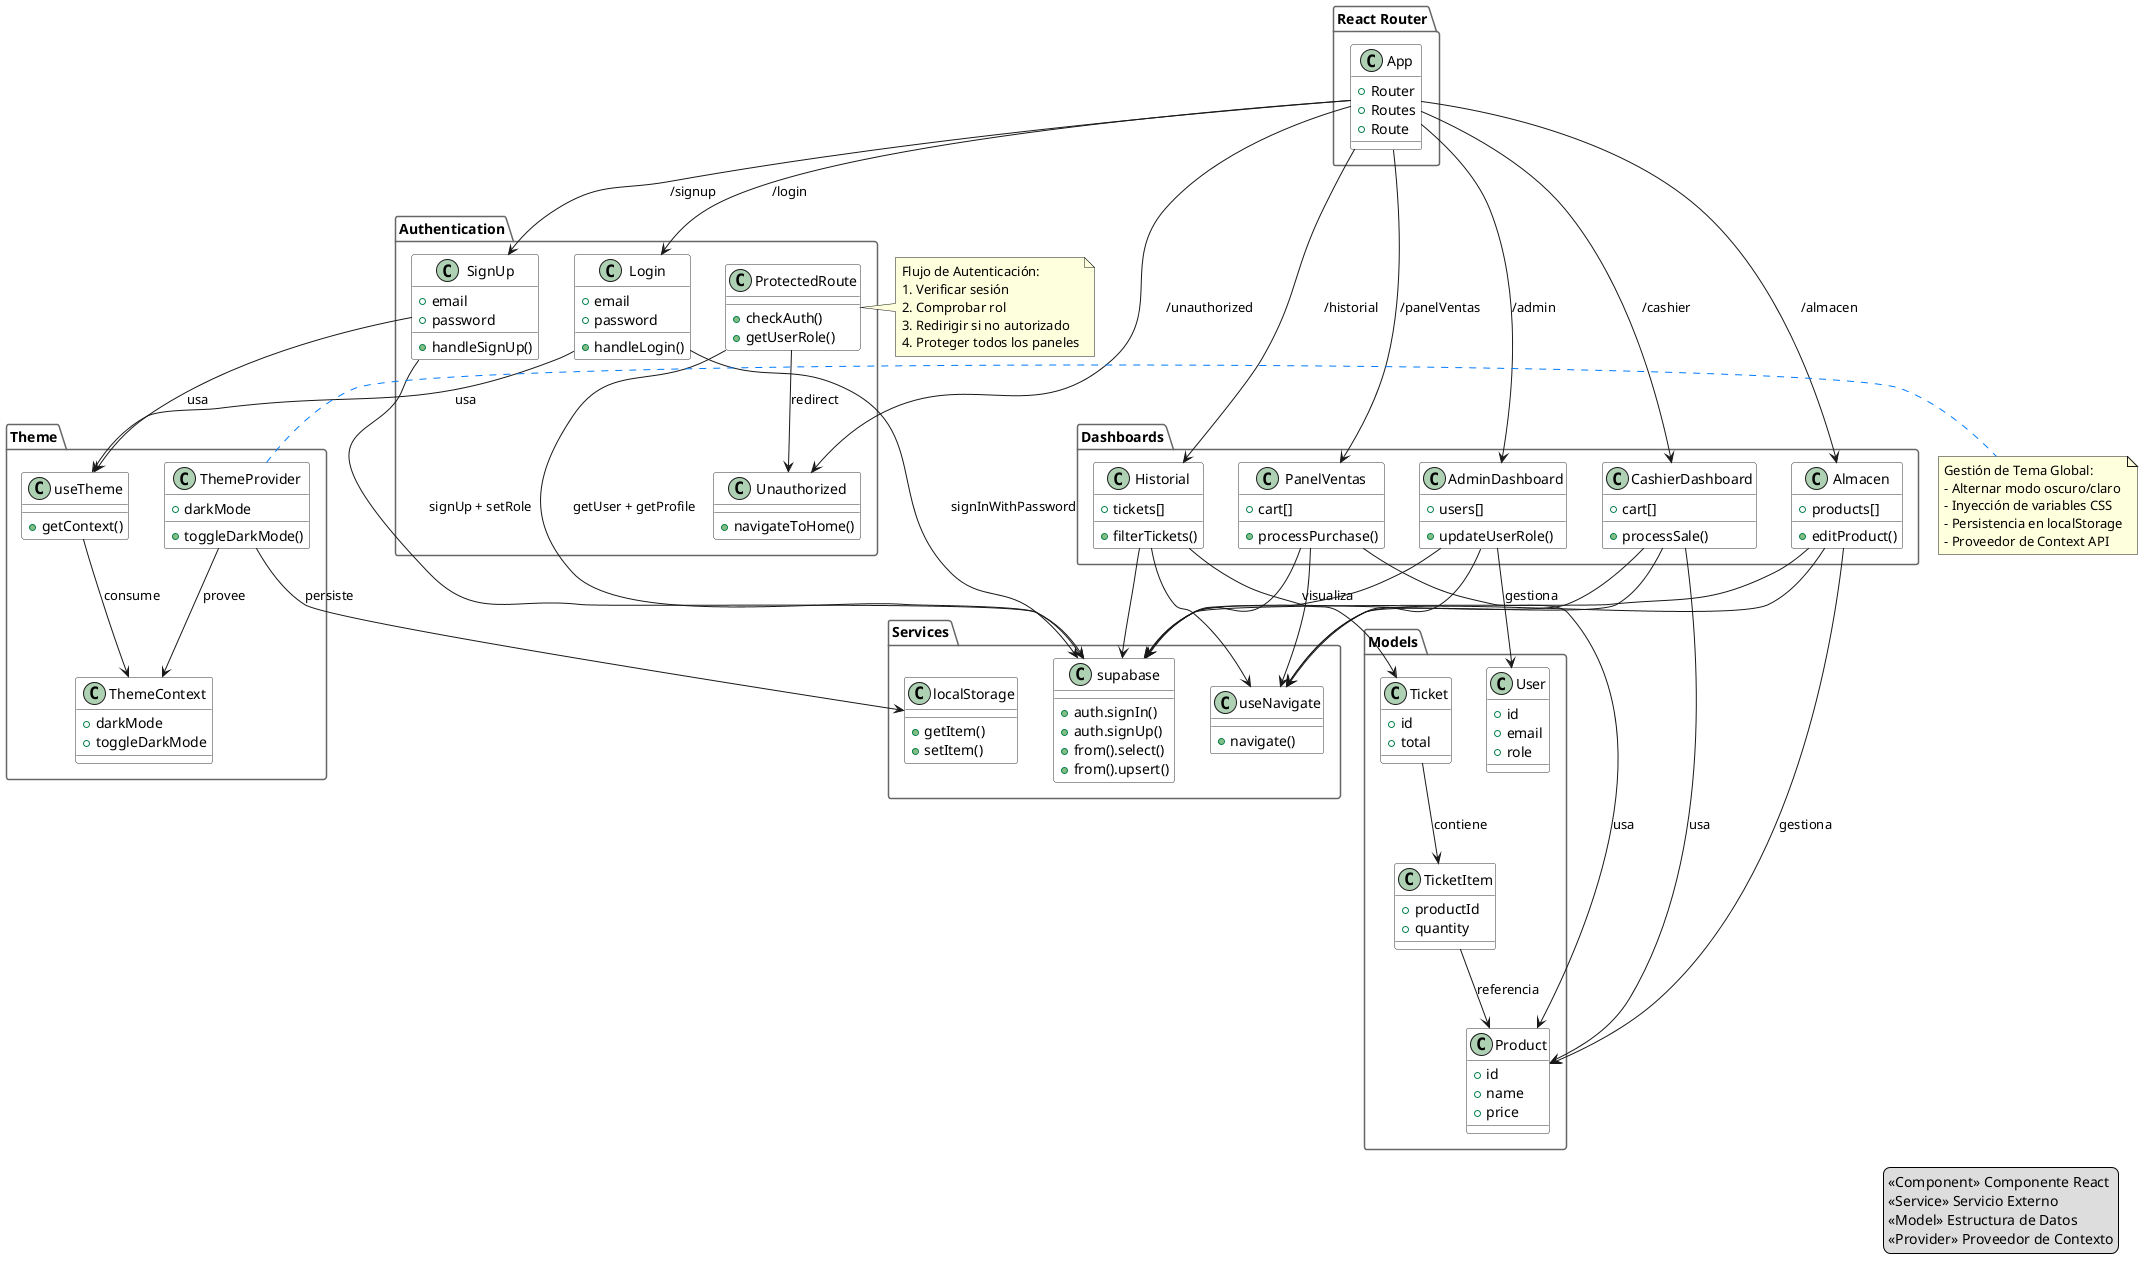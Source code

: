 @startuml SistemaCompleto

'########### ESTRUCTURA PRINCIPAL ###########
package "React Router" {
  class App {
    +Router
    +Routes
    +Route
  }
}

'########### SISTEMA DE AUTENTICACIÓN ###########
package "Authentication" {
  class Login {
    +email
    +password
    +handleLogin()
  }
  
  class SignUp {
    +email
    +password
    +handleSignUp()
  }
  
  class Unauthorized {
    +navigateToHome()
  }
  
  class ProtectedRoute {
    +checkAuth()
    +getUserRole()
  }
}

'########### GESTIÓN DE TEMA ###########
package "Theme" {
  class ThemeProvider {
    +darkMode
    +toggleDarkMode()
  }
  
  class ThemeContext {
    +darkMode
    +toggleDarkMode
  }
  
  class useTheme {
    +getContext()
  }
}

'########### PANELES ###########
package "Dashboards" {
  class AdminDashboard {
    +users[]
    +updateUserRole()
  }
  
  class CashierDashboard {
    +cart[]
    +processSale()
  }
  
  class PanelVentas {
    +cart[]
    +processPurchase()
  }
  
  class Almacen {
    +products[]
    +editProduct()
  }
  
  class Historial {
    +tickets[]
    +filterTickets()
  }
}

'########### MODELOS DE DATOS ###########
package "Models" {
  class User {
    +id
    +email
    +role
  }
  
  class Product {
    +id
    +name
    +price
  }
  
  class Ticket {
    +id
    +total
  }
  
  class TicketItem {
    +productId
    +quantity
  }
}

'########### SERVICIOS ###########
package "Services" {
  class supabase {
    +auth.signIn()
    +auth.signUp()
    +from().select()
    +from().upsert()
  }
  
  class useNavigate {
    +navigate()
  }
  
  class localStorage {
    +getItem()
    +setItem()
  }
}

'########### RELACIONES COMPLETAS ###########

' Enrutamiento de la App
App --> Login : "/login"
App --> SignUp : "/signup"
App --> Unauthorized : "/unauthorized"
App --> AdminDashboard : "/admin"
App --> CashierDashboard : "/cashier"
App --> PanelVentas : "/panelVentas"
App --> Almacen : "/almacen"
App --> Historial : "/historial"

' Flujo de Autenticación
Login --> supabase : "signInWithPassword"
SignUp --> supabase : "signUp + setRole"
ProtectedRoute --> supabase : "getUser + getProfile"
ProtectedRoute --> Unauthorized : "redirect"

' Sistema de Tema
ThemeProvider --> ThemeContext : "provee"
ThemeProvider --> localStorage : "persiste"
useTheme --> ThemeContext : "consume"
SignUp --> useTheme : "usa"
Login --> useTheme : "usa"

' Flujo de Datos
AdminDashboard --> User : "gestiona"
CashierDashboard --> Product : "usa"
PanelVentas --> Product : "usa"
Almacen --> Product : "gestiona"
Historial --> Ticket : "visualiza"
Ticket --> TicketItem : "contiene"
TicketItem --> Product : "referencia"

' Dependencias
AdminDashboard --> supabase
CashierDashboard --> supabase
PanelVentas --> supabase
Almacen --> supabase
Historial --> supabase

' Navegación
AdminDashboard --> useNavigate
CashierDashboard --> useNavigate
PanelVentas --> useNavigate
Almacen --> useNavigate
Historial --> useNavigate

'########### ESTILOS Y NOTAS ###########
skinparam class {
  BackgroundColor #FFFFFF
  BorderColor #333
  ArrowColor #007BFF
}

skinparam package {
  BackgroundColor<<Authentication>> #FFECB3
  BackgroundColor<<Theme>> #B3E5FC
  BackgroundColor<<Dashboards>> #C8E6C9
  BackgroundColor<<Models>> #D1C4E9
  BackgroundColor<<Services>> #F8BBD0
  BorderColor #666
}

note right of ThemeProvider
  Gestión de Tema Global:
  - Alternar modo oscuro/claro
  - Inyección de variables CSS
  - Persistencia en localStorage
  - Proveedor de Context API
end note

note left of ProtectedRoute
  Flujo de Autenticación:
  1. Verificar sesión
  2. Comprobar rol
  3. Redirigir si no autorizado
  4. Proteger todos los paneles
end note

legend right
  <<Component>> Componente React
  <<Service>> Servicio Externo
  <<Model>> Estructura de Datos
  <<Provider>> Proveedor de Contexto
endlegend

@enduml